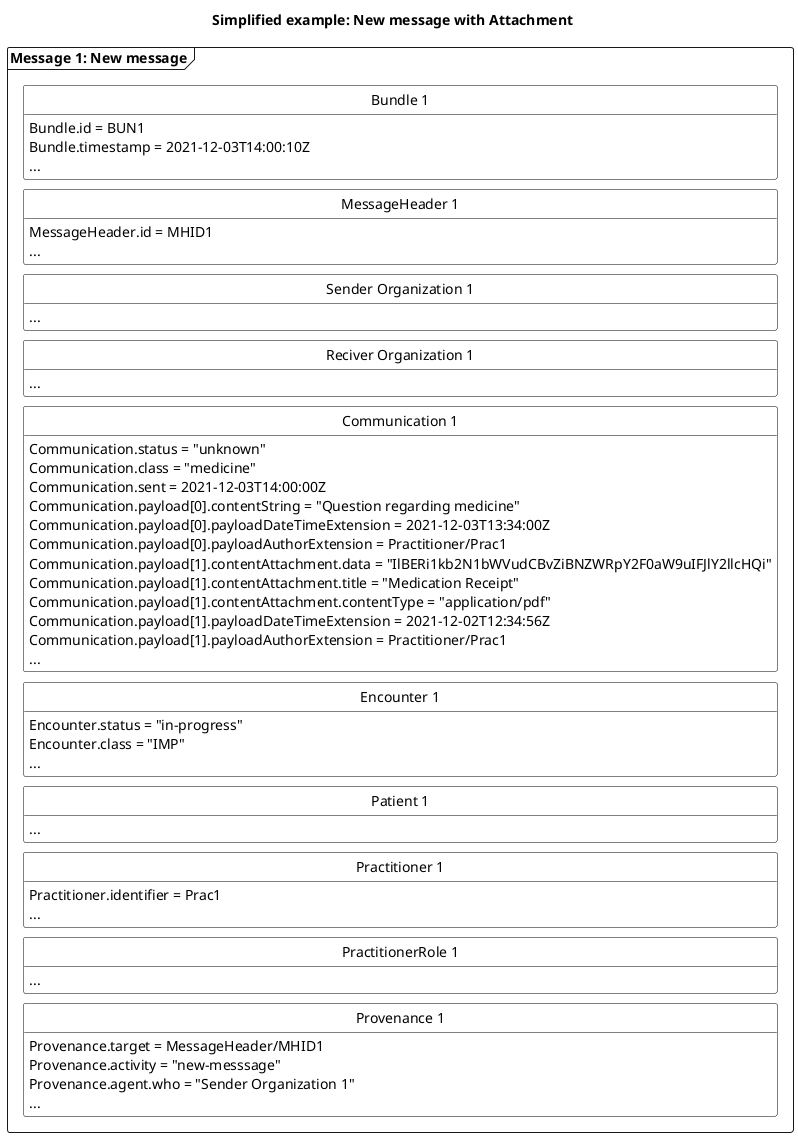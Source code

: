 @startuml CCNewMessageAttachment
'layout
skinparam class {
    BackgroundColor White
    BorderColor Black
    ArrowColor Black
  }
hide circle
hide empty members
skinparam SameClassWidth true
skinparam Ranksep 10


'title
title Simplified example: New message with Attachment 

'Message 1: New message
package "Message 1: New message" as new <<Frame>>{
    class "Bundle 1" as newB {
        Bundle.id = BUN1
        Bundle.timestamp = 2021-12-03T14:00:10Z
        ...
    }
    class "MessageHeader 1" as newMH{
        MessageHeader.id = MHID1
        ...
    }
    class "Sender Organization 1" as newSOrg{
        ...
    }
    class "Reciver Organization 1" as newROrg{
        ...
    }
    class "Communication 1" as newCom{
        Communication.status = "unknown"
        Communication.class = "medicine"
        Communication.sent = 2021-12-03T14:00:00Z
        Communication.payload[0].contentString = "Question regarding medicine"
        Communication.payload[0].payloadDateTimeExtension = 2021-12-03T13:34:00Z
        Communication.payload[0].payloadAuthorExtension = Practitioner/Prac1
        Communication.payload[1].contentAttachment.data = "IlBERi1kb2N1bWVudCBvZiBNZWRpY2F0aW9uIFJlY2llcHQi" 
        Communication.payload[1].contentAttachment.title = "Medication Receipt"
        Communication.payload[1].contentAttachment.contentType = "application/pdf"
        Communication.payload[1].payloadDateTimeExtension = 2021-12-02T12:34:56Z
        Communication.payload[1].payloadAuthorExtension = Practitioner/Prac1
        ...
    }
    class "Encounter 1" as newENC{
        Encounter.status = "in-progress"
        Encounter.class = "IMP"
        ...
    }
    class "Patient 1" as newPT{
        ...
    }
    class "Practitioner 1" as newPrac{
        Practitioner.identifier = Prac1
        ...
    }
    class "PractitionerRole 1" as newPracR{
        ...
    }
    class "Provenance 1" as newPRO{
        Provenance.target = MessageHeader/MHID1
        Provenance.activity = "new-messsage"
        Provenance.agent.who = "Sender Organization 1"
        ...
    }

newB -[hidden]- newMH
newMH -[hidden]- newSOrg
newSOrg-[hidden]-newROrg
newROrg-[hidden]-newCom
newCom -[hidden]- newENC
newENC-[hidden]-newPT
newPT-[hidden]-newPrac
newPrac-[hidden]-newPracR
newPracR-[hidden]-newPRO

@enduml
